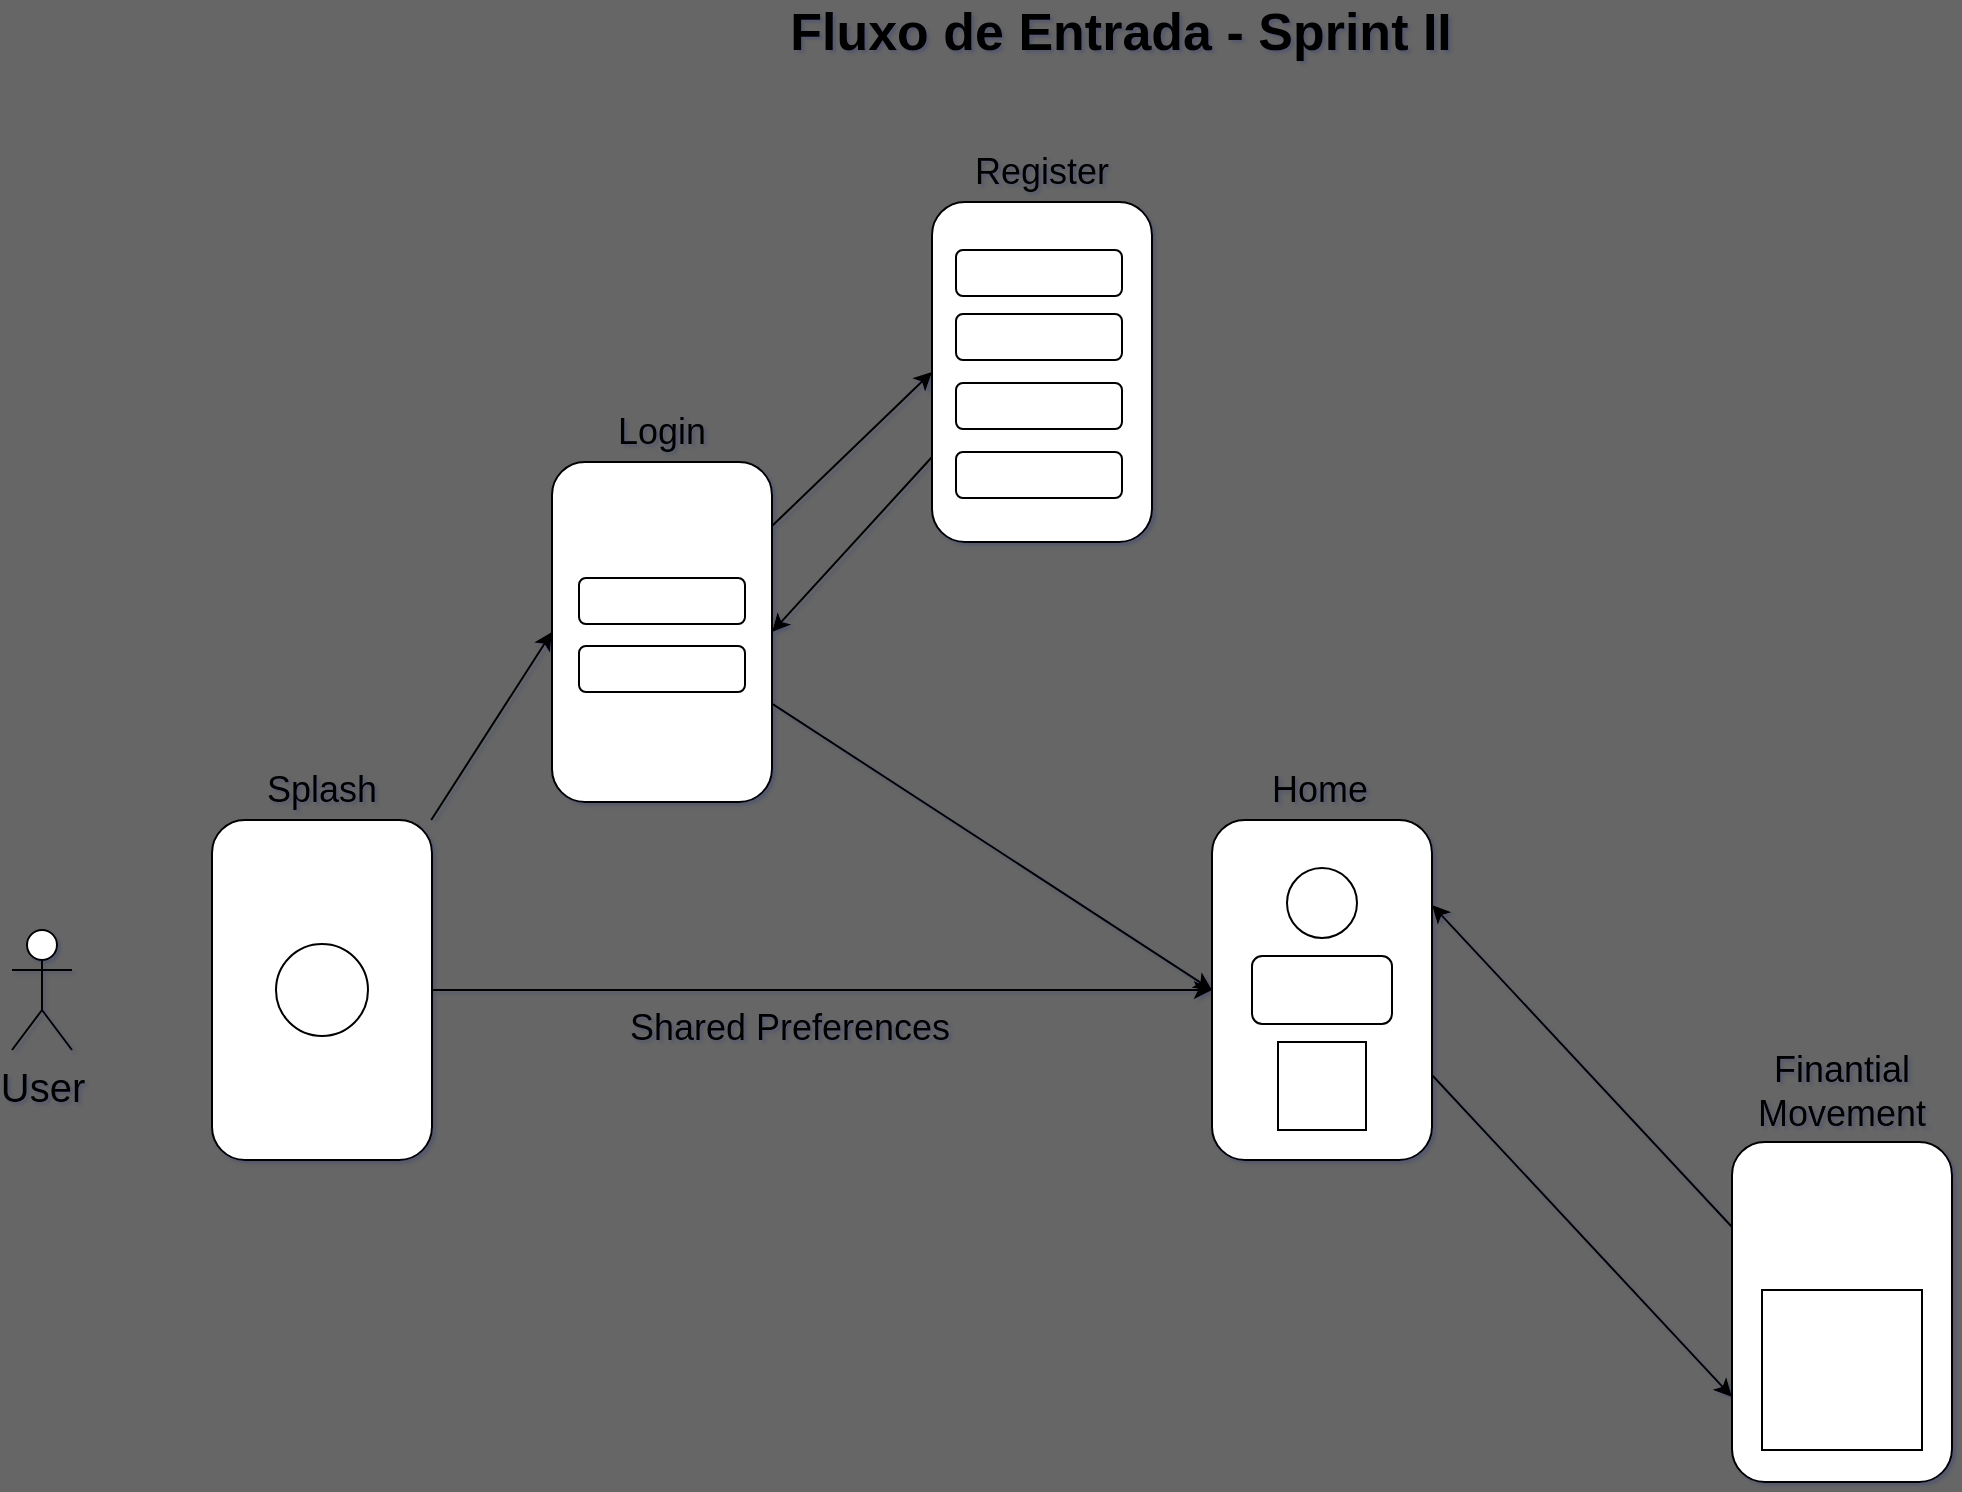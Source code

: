 <mxfile>
    <diagram id="N7wTp2BlquJT-vlhEm3s" name="Page-1">
        <mxGraphModel dx="717" dy="443" grid="0" gridSize="10" guides="1" tooltips="1" connect="1" arrows="1" fold="1" page="1" pageScale="1" pageWidth="1169" pageHeight="827" background="#666666" math="0" shadow="1">
            <root>
                <mxCell id="0"/>
                <mxCell id="1" parent="0"/>
                <mxCell id="6" style="edgeStyle=none;html=1;entryX=0;entryY=0.5;entryDx=0;entryDy=0;" parent="1" source="2" target="3" edge="1">
                    <mxGeometry relative="1" as="geometry"/>
                </mxCell>
                <mxCell id="36" style="edgeStyle=none;html=1;entryX=0;entryY=0.5;entryDx=0;entryDy=0;" edge="1" parent="1" source="2" target="4">
                    <mxGeometry relative="1" as="geometry"/>
                </mxCell>
                <mxCell id="2" value="" style="rounded=1;whiteSpace=wrap;html=1;" parent="1" vertex="1">
                    <mxGeometry x="130" y="459" width="110" height="170" as="geometry"/>
                </mxCell>
                <mxCell id="7" style="edgeStyle=none;html=1;entryX=0;entryY=0.5;entryDx=0;entryDy=0;" parent="1" source="3" target="5" edge="1">
                    <mxGeometry relative="1" as="geometry"/>
                </mxCell>
                <mxCell id="9" style="edgeStyle=none;html=1;entryX=0;entryY=0.5;entryDx=0;entryDy=0;" parent="1" source="3" target="4" edge="1">
                    <mxGeometry relative="1" as="geometry"/>
                </mxCell>
                <mxCell id="3" value="" style="rounded=1;whiteSpace=wrap;html=1;" parent="1" vertex="1">
                    <mxGeometry x="300" y="280" width="110" height="170" as="geometry"/>
                </mxCell>
                <mxCell id="15" style="edgeStyle=none;html=1;exitX=1;exitY=0.75;exitDx=0;exitDy=0;entryX=0;entryY=0.75;entryDx=0;entryDy=0;" parent="1" source="4" target="14" edge="1">
                    <mxGeometry relative="1" as="geometry"/>
                </mxCell>
                <mxCell id="4" value="" style="rounded=1;whiteSpace=wrap;html=1;" parent="1" vertex="1">
                    <mxGeometry x="630" y="459" width="110" height="170" as="geometry"/>
                </mxCell>
                <mxCell id="8" style="edgeStyle=none;html=1;exitX=0;exitY=0.75;exitDx=0;exitDy=0;entryX=1;entryY=0.5;entryDx=0;entryDy=0;" parent="1" source="5" target="3" edge="1">
                    <mxGeometry relative="1" as="geometry"/>
                </mxCell>
                <mxCell id="5" value="" style="rounded=1;whiteSpace=wrap;html=1;" parent="1" vertex="1">
                    <mxGeometry x="490" y="150" width="110" height="170" as="geometry"/>
                </mxCell>
                <mxCell id="10" value="Splash" style="text;html=1;strokeColor=none;fillColor=none;align=center;verticalAlign=middle;whiteSpace=wrap;rounded=0;fontSize=18;" parent="1" vertex="1">
                    <mxGeometry x="155" y="429" width="60" height="30" as="geometry"/>
                </mxCell>
                <mxCell id="11" value="Login" style="text;html=1;strokeColor=none;fillColor=none;align=center;verticalAlign=middle;whiteSpace=wrap;rounded=0;fontSize=18;" parent="1" vertex="1">
                    <mxGeometry x="325" y="250" width="60" height="30" as="geometry"/>
                </mxCell>
                <mxCell id="12" value="Register" style="text;html=1;strokeColor=none;fillColor=none;align=center;verticalAlign=middle;whiteSpace=wrap;rounded=0;fontSize=18;" parent="1" vertex="1">
                    <mxGeometry x="515" y="120" width="60" height="30" as="geometry"/>
                </mxCell>
                <mxCell id="13" value="Home" style="text;html=1;strokeColor=none;fillColor=none;align=center;verticalAlign=middle;whiteSpace=wrap;rounded=0;fontSize=18;" parent="1" vertex="1">
                    <mxGeometry x="654" y="429" width="60" height="30" as="geometry"/>
                </mxCell>
                <mxCell id="16" style="edgeStyle=none;html=1;exitX=0;exitY=0.25;exitDx=0;exitDy=0;entryX=1;entryY=0.25;entryDx=0;entryDy=0;" parent="1" source="14" target="4" edge="1">
                    <mxGeometry relative="1" as="geometry"/>
                </mxCell>
                <mxCell id="14" value="" style="rounded=1;whiteSpace=wrap;html=1;" parent="1" vertex="1">
                    <mxGeometry x="890" y="620" width="110" height="170" as="geometry"/>
                </mxCell>
                <mxCell id="17" value="Finantial Movement" style="text;html=1;strokeColor=none;fillColor=none;align=center;verticalAlign=middle;whiteSpace=wrap;rounded=0;fontSize=18;" parent="1" vertex="1">
                    <mxGeometry x="915" y="580" width="60" height="30" as="geometry"/>
                </mxCell>
                <mxCell id="18" value="&lt;font size=&quot;1&quot;&gt;&lt;b style=&quot;font-size: 26px&quot;&gt;Fluxo de Entrada - Sprint II&lt;/b&gt;&lt;/font&gt;" style="text;html=1;strokeColor=none;fillColor=none;align=center;verticalAlign=middle;whiteSpace=wrap;rounded=0;" parent="1" vertex="1">
                    <mxGeometry x="390" y="50" width="389" height="30" as="geometry"/>
                </mxCell>
                <mxCell id="19" value="User" style="shape=umlActor;verticalLabelPosition=bottom;verticalAlign=top;html=1;outlineConnect=0;fontSize=20;" parent="1" vertex="1">
                    <mxGeometry x="30" y="514" width="30" height="60" as="geometry"/>
                </mxCell>
                <mxCell id="24" value="" style="ellipse;whiteSpace=wrap;html=1;aspect=fixed;fontSize=26;" parent="1" vertex="1">
                    <mxGeometry x="162" y="521" width="46" height="46" as="geometry"/>
                </mxCell>
                <mxCell id="25" value="" style="rounded=1;whiteSpace=wrap;html=1;fontSize=26;" parent="1" vertex="1">
                    <mxGeometry x="313.5" y="338" width="83" height="23" as="geometry"/>
                </mxCell>
                <mxCell id="26" value="" style="rounded=1;whiteSpace=wrap;html=1;fontSize=26;" parent="1" vertex="1">
                    <mxGeometry x="313.5" y="372" width="83" height="23" as="geometry"/>
                </mxCell>
                <mxCell id="27" value="" style="rounded=1;whiteSpace=wrap;html=1;fontSize=26;" parent="1" vertex="1">
                    <mxGeometry x="502" y="174" width="83" height="23" as="geometry"/>
                </mxCell>
                <mxCell id="28" value="" style="rounded=1;whiteSpace=wrap;html=1;fontSize=26;" parent="1" vertex="1">
                    <mxGeometry x="502" y="206" width="83" height="23" as="geometry"/>
                </mxCell>
                <mxCell id="29" value="" style="rounded=1;whiteSpace=wrap;html=1;fontSize=26;" parent="1" vertex="1">
                    <mxGeometry x="502" y="240.5" width="83" height="23" as="geometry"/>
                </mxCell>
                <mxCell id="30" value="" style="rounded=1;whiteSpace=wrap;html=1;fontSize=26;" parent="1" vertex="1">
                    <mxGeometry x="502" y="275" width="83" height="23" as="geometry"/>
                </mxCell>
                <mxCell id="31" value="" style="ellipse;whiteSpace=wrap;html=1;aspect=fixed;fontSize=26;" parent="1" vertex="1">
                    <mxGeometry x="667.5" y="483" width="35" height="35" as="geometry"/>
                </mxCell>
                <mxCell id="32" value="" style="rounded=1;whiteSpace=wrap;html=1;fontSize=26;" parent="1" vertex="1">
                    <mxGeometry x="650" y="527" width="70" height="34" as="geometry"/>
                </mxCell>
                <mxCell id="33" value="" style="whiteSpace=wrap;html=1;aspect=fixed;fontSize=26;" parent="1" vertex="1">
                    <mxGeometry x="663" y="570" width="44" height="44" as="geometry"/>
                </mxCell>
                <mxCell id="35" value="" style="whiteSpace=wrap;html=1;aspect=fixed;fontSize=26;" parent="1" vertex="1">
                    <mxGeometry x="905" y="694" width="80" height="80" as="geometry"/>
                </mxCell>
                <mxCell id="37" value="Shared Preferences" style="text;html=1;strokeColor=none;fillColor=none;align=center;verticalAlign=middle;whiteSpace=wrap;rounded=0;fontSize=18;" vertex="1" parent="1">
                    <mxGeometry x="331" y="548" width="176" height="30" as="geometry"/>
                </mxCell>
            </root>
        </mxGraphModel>
    </diagram>
</mxfile>